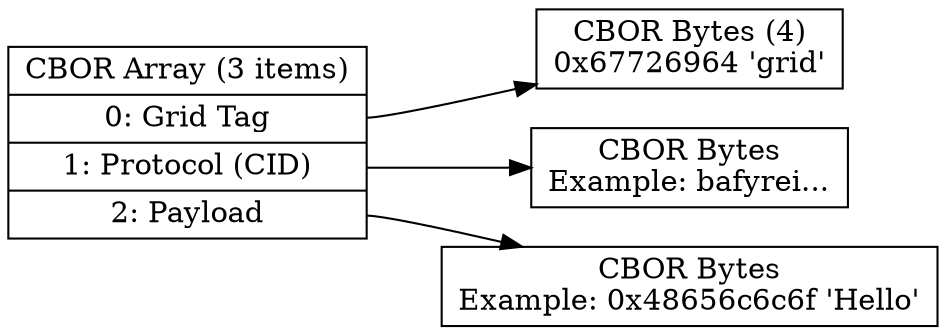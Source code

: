 digraph WireMessage {
    rankdir=LR;
    node [shape=record];

    Root [label="CBOR Array (3 items)|<f0> 0: Grid Tag|"+
            "<f1> 1: Protocol (CID)|<f2> 2: Payload"];
    Item0 [label="CBOR Bytes (4)\n0x67726964 'grid'"];
    Item1 [label="CBOR Bytes\nExample: bafyrei..."];
    Item2 [label="CBOR Bytes\nExample: 0x48656c6c6f 'Hello'"];

    Root:f0 -> Item0;
    Root:f1 -> Item1;
    Root:f2 -> Item2;
}
